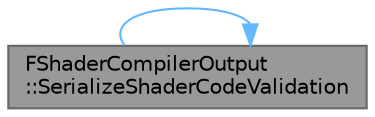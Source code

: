 digraph "FShaderCompilerOutput::SerializeShaderCodeValidation"
{
 // INTERACTIVE_SVG=YES
 // LATEX_PDF_SIZE
  bgcolor="transparent";
  edge [fontname=Helvetica,fontsize=10,labelfontname=Helvetica,labelfontsize=10];
  node [fontname=Helvetica,fontsize=10,shape=box,height=0.2,width=0.4];
  rankdir="LR";
  Node1 [id="Node000001",label="FShaderCompilerOutput\l::SerializeShaderCodeValidation",height=0.2,width=0.4,color="gray40", fillcolor="grey60", style="filled", fontcolor="black",tooltip="Add optional data in ShaderCode to perform additional shader input validation at runtime."];
  Node1 -> Node1 [id="edge1_Node000001_Node000001",color="steelblue1",style="solid",tooltip=" "];
}
